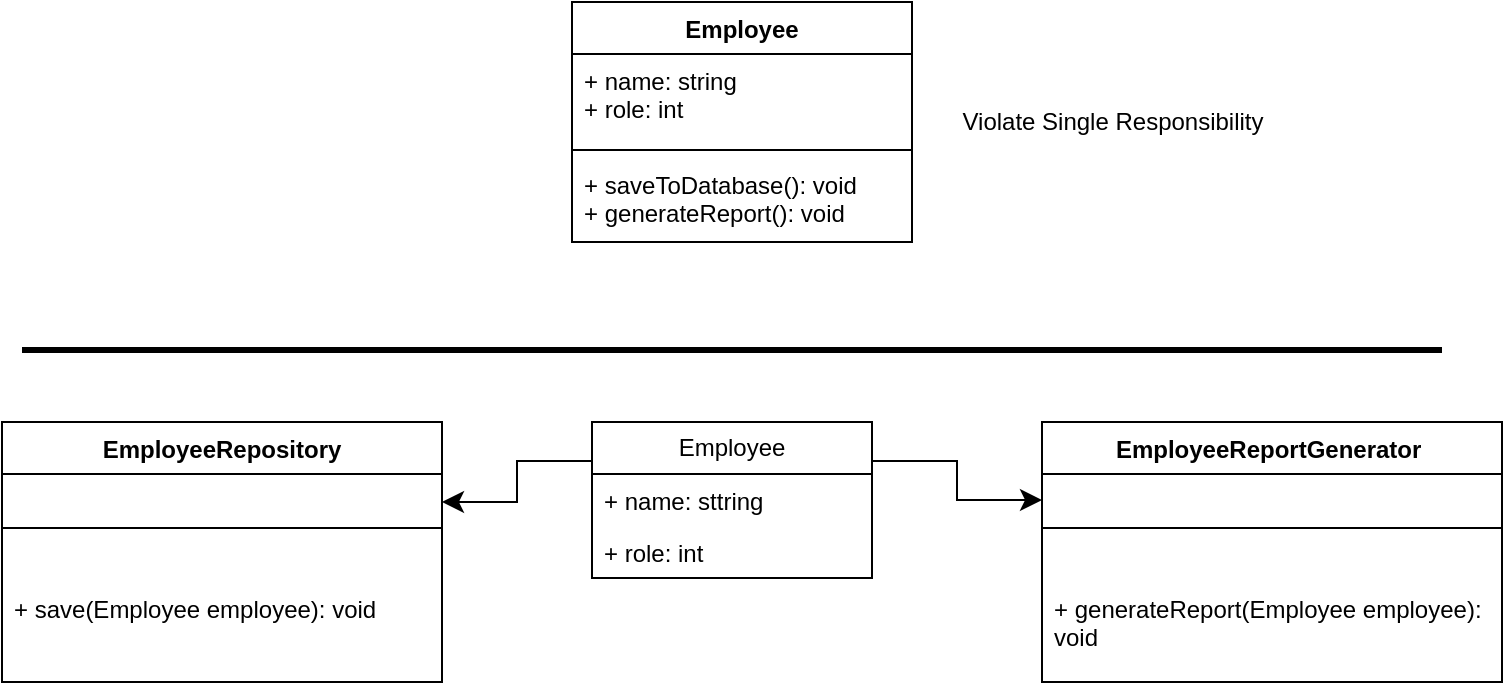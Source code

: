 <mxfile version="27.0.1">
  <diagram id="UYcttUI1uk7ykrvT3-g5" name="Page-1">
    <mxGraphModel dx="1034" dy="570" grid="1" gridSize="10" guides="1" tooltips="1" connect="1" arrows="1" fold="1" page="1" pageScale="1" pageWidth="850" pageHeight="1100" math="0" shadow="0">
      <root>
        <mxCell id="0" />
        <mxCell id="1" parent="0" />
        <mxCell id="-hs5pu6sFrsAbWgA3v04-1" value="Employee" style="swimlane;fontStyle=1;align=center;verticalAlign=top;childLayout=stackLayout;horizontal=1;startSize=26;horizontalStack=0;resizeParent=1;resizeParentMax=0;resizeLast=0;collapsible=1;marginBottom=0;whiteSpace=wrap;html=1;" vertex="1" parent="1">
          <mxGeometry x="345" y="70" width="170" height="120" as="geometry" />
        </mxCell>
        <mxCell id="-hs5pu6sFrsAbWgA3v04-2" value="+ name: string&lt;div&gt;+ role: int&lt;/div&gt;" style="text;strokeColor=none;fillColor=none;align=left;verticalAlign=top;spacingLeft=4;spacingRight=4;overflow=hidden;rotatable=0;points=[[0,0.5],[1,0.5]];portConstraint=eastwest;whiteSpace=wrap;html=1;" vertex="1" parent="-hs5pu6sFrsAbWgA3v04-1">
          <mxGeometry y="26" width="170" height="44" as="geometry" />
        </mxCell>
        <mxCell id="-hs5pu6sFrsAbWgA3v04-3" value="" style="line;strokeWidth=1;fillColor=none;align=left;verticalAlign=middle;spacingTop=-1;spacingLeft=3;spacingRight=3;rotatable=0;labelPosition=right;points=[];portConstraint=eastwest;strokeColor=inherit;" vertex="1" parent="-hs5pu6sFrsAbWgA3v04-1">
          <mxGeometry y="70" width="170" height="8" as="geometry" />
        </mxCell>
        <mxCell id="-hs5pu6sFrsAbWgA3v04-4" value="+ saveToDatabase(): void&lt;div&gt;+ generateReport(): void&lt;/div&gt;" style="text;strokeColor=none;fillColor=none;align=left;verticalAlign=top;spacingLeft=4;spacingRight=4;overflow=hidden;rotatable=0;points=[[0,0.5],[1,0.5]];portConstraint=eastwest;whiteSpace=wrap;html=1;" vertex="1" parent="-hs5pu6sFrsAbWgA3v04-1">
          <mxGeometry y="78" width="170" height="42" as="geometry" />
        </mxCell>
        <mxCell id="-hs5pu6sFrsAbWgA3v04-5" value="Violate Single Responsibility" style="text;html=1;align=center;verticalAlign=middle;resizable=0;points=[];autosize=1;strokeColor=none;fillColor=none;" vertex="1" parent="1">
          <mxGeometry x="530" y="115" width="170" height="30" as="geometry" />
        </mxCell>
        <mxCell id="-hs5pu6sFrsAbWgA3v04-6" value="" style="line;strokeWidth=3;fillColor=none;align=left;verticalAlign=middle;spacingTop=-1;spacingLeft=3;spacingRight=3;rotatable=0;labelPosition=right;points=[];portConstraint=eastwest;strokeColor=inherit;" vertex="1" parent="1">
          <mxGeometry x="70" y="240" width="710" height="8" as="geometry" />
        </mxCell>
        <mxCell id="-hs5pu6sFrsAbWgA3v04-7" value="Employee" style="swimlane;fontStyle=0;childLayout=stackLayout;horizontal=1;startSize=26;fillColor=none;horizontalStack=0;resizeParent=1;resizeParentMax=0;resizeLast=0;collapsible=1;marginBottom=0;whiteSpace=wrap;html=1;" vertex="1" parent="1">
          <mxGeometry x="355" y="280" width="140" height="78" as="geometry" />
        </mxCell>
        <mxCell id="-hs5pu6sFrsAbWgA3v04-8" value="+ name: sttring" style="text;strokeColor=none;fillColor=none;align=left;verticalAlign=top;spacingLeft=4;spacingRight=4;overflow=hidden;rotatable=0;points=[[0,0.5],[1,0.5]];portConstraint=eastwest;whiteSpace=wrap;html=1;" vertex="1" parent="-hs5pu6sFrsAbWgA3v04-7">
          <mxGeometry y="26" width="140" height="26" as="geometry" />
        </mxCell>
        <mxCell id="-hs5pu6sFrsAbWgA3v04-9" value="+ role: int" style="text;strokeColor=none;fillColor=none;align=left;verticalAlign=top;spacingLeft=4;spacingRight=4;overflow=hidden;rotatable=0;points=[[0,0.5],[1,0.5]];portConstraint=eastwest;whiteSpace=wrap;html=1;" vertex="1" parent="-hs5pu6sFrsAbWgA3v04-7">
          <mxGeometry y="52" width="140" height="26" as="geometry" />
        </mxCell>
        <mxCell id="-hs5pu6sFrsAbWgA3v04-10" value="EmployeeRepository" style="swimlane;fontStyle=1;align=center;verticalAlign=top;childLayout=stackLayout;horizontal=1;startSize=26;horizontalStack=0;resizeParent=1;resizeParentMax=0;resizeLast=0;collapsible=1;marginBottom=0;whiteSpace=wrap;html=1;" vertex="1" parent="1">
          <mxGeometry x="60" y="280" width="220" height="130" as="geometry" />
        </mxCell>
        <mxCell id="-hs5pu6sFrsAbWgA3v04-11" value="" style="line;strokeWidth=1;fillColor=none;align=left;verticalAlign=middle;spacingTop=-1;spacingLeft=3;spacingRight=3;rotatable=0;labelPosition=right;points=[];portConstraint=eastwest;strokeColor=inherit;" vertex="1" parent="-hs5pu6sFrsAbWgA3v04-10">
          <mxGeometry y="26" width="220" height="54" as="geometry" />
        </mxCell>
        <mxCell id="-hs5pu6sFrsAbWgA3v04-12" value="+ save(Employee employee): void" style="text;strokeColor=none;fillColor=none;align=left;verticalAlign=top;spacingLeft=4;spacingRight=4;overflow=hidden;rotatable=0;points=[[0,0.5],[1,0.5]];portConstraint=eastwest;whiteSpace=wrap;html=1;" vertex="1" parent="-hs5pu6sFrsAbWgA3v04-10">
          <mxGeometry y="80" width="220" height="50" as="geometry" />
        </mxCell>
        <mxCell id="-hs5pu6sFrsAbWgA3v04-13" value="EmployeeReportGenerator&amp;nbsp;" style="swimlane;fontStyle=1;align=center;verticalAlign=top;childLayout=stackLayout;horizontal=1;startSize=26;horizontalStack=0;resizeParent=1;resizeParentMax=0;resizeLast=0;collapsible=1;marginBottom=0;whiteSpace=wrap;html=1;" vertex="1" parent="1">
          <mxGeometry x="580" y="280" width="230" height="130" as="geometry" />
        </mxCell>
        <mxCell id="-hs5pu6sFrsAbWgA3v04-14" value="" style="line;strokeWidth=1;fillColor=none;align=left;verticalAlign=middle;spacingTop=-1;spacingLeft=3;spacingRight=3;rotatable=0;labelPosition=right;points=[];portConstraint=eastwest;strokeColor=inherit;" vertex="1" parent="-hs5pu6sFrsAbWgA3v04-13">
          <mxGeometry y="26" width="230" height="54" as="geometry" />
        </mxCell>
        <mxCell id="-hs5pu6sFrsAbWgA3v04-15" value="+ generateReport(Employee employee): void" style="text;strokeColor=none;fillColor=none;align=left;verticalAlign=top;spacingLeft=4;spacingRight=4;overflow=hidden;rotatable=0;points=[[0,0.5],[1,0.5]];portConstraint=eastwest;whiteSpace=wrap;html=1;" vertex="1" parent="-hs5pu6sFrsAbWgA3v04-13">
          <mxGeometry y="80" width="230" height="50" as="geometry" />
        </mxCell>
        <mxCell id="-hs5pu6sFrsAbWgA3v04-16" value="" style="edgeStyle=elbowEdgeStyle;elbow=horizontal;endArrow=classic;html=1;curved=0;rounded=0;endSize=8;startSize=8;exitX=0;exitY=0.25;exitDx=0;exitDy=0;" edge="1" parent="1" source="-hs5pu6sFrsAbWgA3v04-7">
          <mxGeometry width="50" height="50" relative="1" as="geometry">
            <mxPoint x="290" y="480" as="sourcePoint" />
            <mxPoint x="280" y="320" as="targetPoint" />
          </mxGeometry>
        </mxCell>
        <mxCell id="-hs5pu6sFrsAbWgA3v04-17" value="" style="edgeStyle=elbowEdgeStyle;elbow=horizontal;endArrow=classic;html=1;curved=0;rounded=0;endSize=8;startSize=8;exitX=1;exitY=0.25;exitDx=0;exitDy=0;" edge="1" parent="1" source="-hs5pu6sFrsAbWgA3v04-7">
          <mxGeometry width="50" height="50" relative="1" as="geometry">
            <mxPoint x="545" y="386" as="sourcePoint" />
            <mxPoint x="580" y="319" as="targetPoint" />
          </mxGeometry>
        </mxCell>
      </root>
    </mxGraphModel>
  </diagram>
</mxfile>

